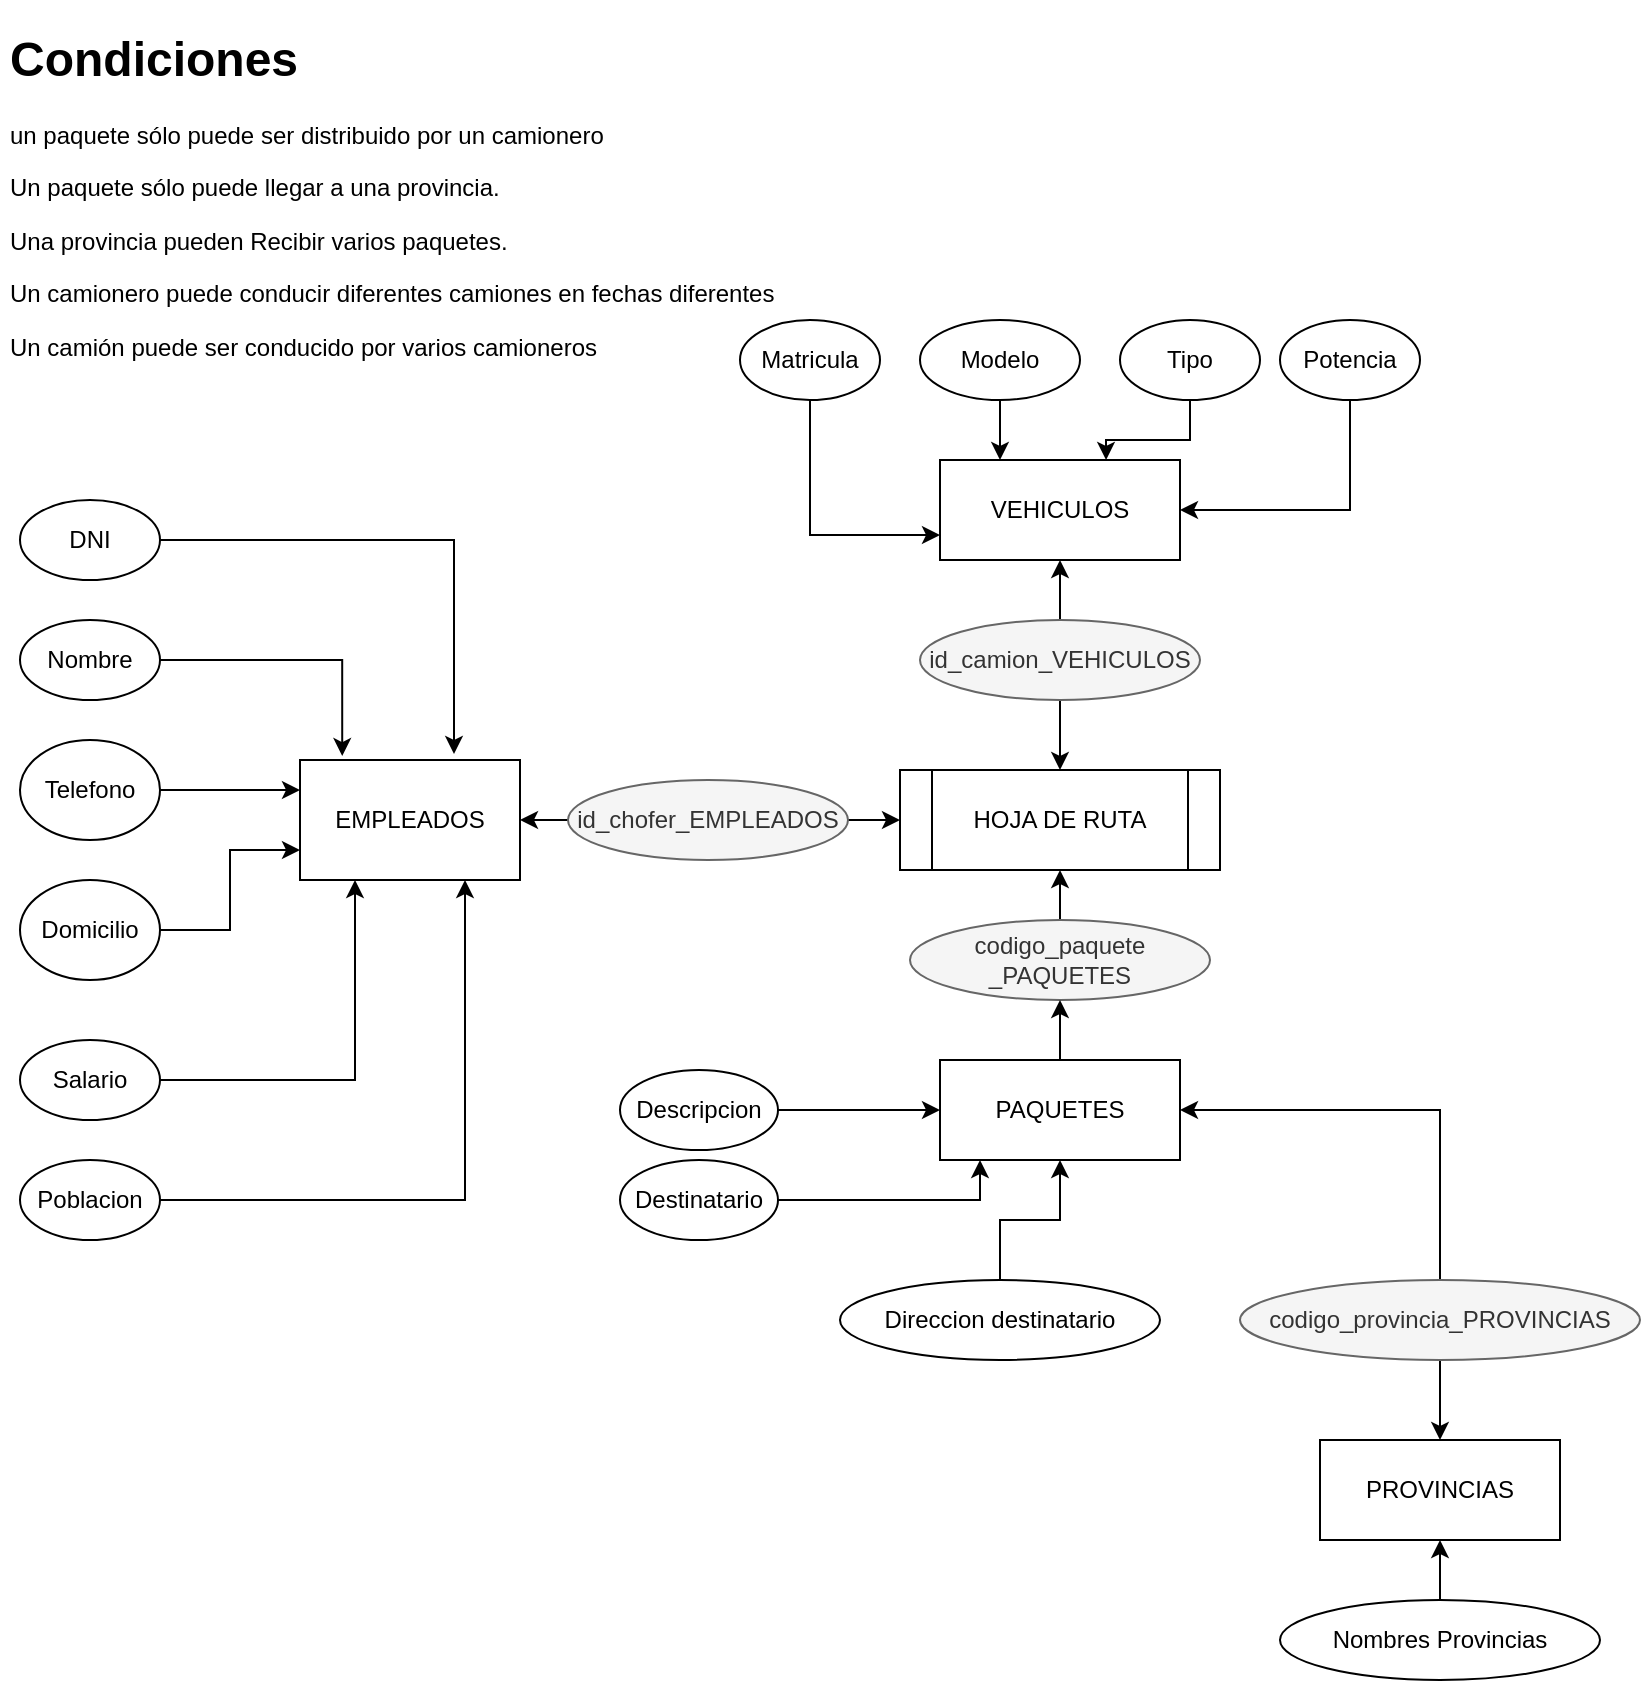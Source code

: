 <mxfile version="21.8.0" type="github">
  <diagram name="Página-1" id="VWQp12XiBtrypJcTA8aB">
    <mxGraphModel dx="1707" dy="446" grid="1" gridSize="10" guides="1" tooltips="1" connect="1" arrows="1" fold="1" page="1" pageScale="1" pageWidth="827" pageHeight="1169" math="0" shadow="0">
      <root>
        <mxCell id="0" />
        <mxCell id="1" parent="0" />
        <mxCell id="jdRYJVU8FKrkLT1MpKn8-1" value="EMPLEADOS" style="rounded=0;whiteSpace=wrap;html=1;" parent="1" vertex="1">
          <mxGeometry x="140" y="390" width="110" height="60" as="geometry" />
        </mxCell>
        <mxCell id="jdRYJVU8FKrkLT1MpKn8-2" value="&lt;h1&gt;Condiciones&lt;/h1&gt;&lt;p&gt;un paquete sólo puede ser distribuido por un camionero&lt;/p&gt;&lt;p&gt;Un paquete sólo puede llegar a una provincia.&amp;nbsp;&lt;/p&gt;&lt;p&gt;Una provincia pueden Recibir varios paquetes.&lt;/p&gt;&lt;p&gt;Un camionero puede conducir diferentes camiones en fechas diferentes&lt;/p&gt;&lt;p&gt;Un camión puede ser conducido por varios camioneros&lt;/p&gt;" style="text;html=1;strokeColor=none;fillColor=none;spacing=5;spacingTop=-20;whiteSpace=wrap;overflow=hidden;rounded=0;" parent="1" vertex="1">
          <mxGeometry x="-10" y="20" width="400" height="180" as="geometry" />
        </mxCell>
        <mxCell id="jdRYJVU8FKrkLT1MpKn8-6" value="HOJA DE RUTA" style="shape=process;whiteSpace=wrap;html=1;backgroundOutline=1;" parent="1" vertex="1">
          <mxGeometry x="440" y="395" width="160" height="50" as="geometry" />
        </mxCell>
        <mxCell id="s3asMOoS13K_D8MnPEIR-34" style="edgeStyle=orthogonalEdgeStyle;rounded=0;orthogonalLoop=1;jettySize=auto;html=1;entryX=1;entryY=0.5;entryDx=0;entryDy=0;" edge="1" parent="1" source="jdRYJVU8FKrkLT1MpKn8-7" target="jdRYJVU8FKrkLT1MpKn8-1">
          <mxGeometry relative="1" as="geometry" />
        </mxCell>
        <mxCell id="s3asMOoS13K_D8MnPEIR-35" style="edgeStyle=orthogonalEdgeStyle;rounded=0;orthogonalLoop=1;jettySize=auto;html=1;entryX=0;entryY=0.5;entryDx=0;entryDy=0;" edge="1" parent="1" source="jdRYJVU8FKrkLT1MpKn8-7" target="jdRYJVU8FKrkLT1MpKn8-6">
          <mxGeometry relative="1" as="geometry" />
        </mxCell>
        <mxCell id="jdRYJVU8FKrkLT1MpKn8-7" value="id_chofer_EMPLEADOS" style="ellipse;whiteSpace=wrap;html=1;fillColor=#f5f5f5;fontColor=#333333;strokeColor=#666666;" parent="1" vertex="1">
          <mxGeometry x="274" y="400" width="140" height="40" as="geometry" />
        </mxCell>
        <mxCell id="s3asMOoS13K_D8MnPEIR-38" style="edgeStyle=orthogonalEdgeStyle;rounded=0;orthogonalLoop=1;jettySize=auto;html=1;entryX=0.5;entryY=0;entryDx=0;entryDy=0;" edge="1" parent="1" source="jdRYJVU8FKrkLT1MpKn8-8" target="jdRYJVU8FKrkLT1MpKn8-6">
          <mxGeometry relative="1" as="geometry" />
        </mxCell>
        <mxCell id="s3asMOoS13K_D8MnPEIR-55" style="edgeStyle=orthogonalEdgeStyle;rounded=0;orthogonalLoop=1;jettySize=auto;html=1;entryX=0.5;entryY=1;entryDx=0;entryDy=0;" edge="1" parent="1" source="jdRYJVU8FKrkLT1MpKn8-8" target="s3asMOoS13K_D8MnPEIR-53">
          <mxGeometry relative="1" as="geometry" />
        </mxCell>
        <mxCell id="jdRYJVU8FKrkLT1MpKn8-8" value="id_camion_VEHICULOS" style="ellipse;whiteSpace=wrap;html=1;fillColor=#f5f5f5;fontColor=#333333;strokeColor=#666666;" parent="1" vertex="1">
          <mxGeometry x="450" y="320" width="140" height="40" as="geometry" />
        </mxCell>
        <mxCell id="s3asMOoS13K_D8MnPEIR-39" style="edgeStyle=orthogonalEdgeStyle;rounded=0;orthogonalLoop=1;jettySize=auto;html=1;entryX=0.5;entryY=1;entryDx=0;entryDy=0;" edge="1" parent="1" source="jdRYJVU8FKrkLT1MpKn8-9" target="jdRYJVU8FKrkLT1MpKn8-6">
          <mxGeometry relative="1" as="geometry" />
        </mxCell>
        <mxCell id="jdRYJVU8FKrkLT1MpKn8-9" value="codigo_paquete&lt;br&gt;_PAQUETES" style="ellipse;whiteSpace=wrap;html=1;fillColor=#f5f5f5;fontColor=#333333;strokeColor=#666666;" parent="1" vertex="1">
          <mxGeometry x="445" y="470" width="150" height="40" as="geometry" />
        </mxCell>
        <mxCell id="s3asMOoS13K_D8MnPEIR-4" style="edgeStyle=orthogonalEdgeStyle;rounded=0;orthogonalLoop=1;jettySize=auto;html=1;entryX=0.5;entryY=1;entryDx=0;entryDy=0;" edge="1" parent="1" source="s3asMOoS13K_D8MnPEIR-1" target="jdRYJVU8FKrkLT1MpKn8-9">
          <mxGeometry relative="1" as="geometry" />
        </mxCell>
        <mxCell id="s3asMOoS13K_D8MnPEIR-1" value="PAQUETES" style="rounded=0;whiteSpace=wrap;html=1;" vertex="1" parent="1">
          <mxGeometry x="460" y="540" width="120" height="50" as="geometry" />
        </mxCell>
        <mxCell id="s3asMOoS13K_D8MnPEIR-32" style="edgeStyle=orthogonalEdgeStyle;rounded=0;orthogonalLoop=1;jettySize=auto;html=1;entryX=0.75;entryY=1;entryDx=0;entryDy=0;" edge="1" parent="1" source="s3asMOoS13K_D8MnPEIR-9" target="jdRYJVU8FKrkLT1MpKn8-1">
          <mxGeometry relative="1" as="geometry" />
        </mxCell>
        <mxCell id="s3asMOoS13K_D8MnPEIR-9" value="Poblacion&lt;br&gt;" style="ellipse;whiteSpace=wrap;html=1;" vertex="1" parent="1">
          <mxGeometry y="590" width="70" height="40" as="geometry" />
        </mxCell>
        <mxCell id="s3asMOoS13K_D8MnPEIR-10" value="Salario" style="ellipse;whiteSpace=wrap;html=1;" vertex="1" parent="1">
          <mxGeometry y="530" width="70" height="40" as="geometry" />
        </mxCell>
        <mxCell id="s3asMOoS13K_D8MnPEIR-27" style="edgeStyle=orthogonalEdgeStyle;rounded=0;orthogonalLoop=1;jettySize=auto;html=1;entryX=0;entryY=0.75;entryDx=0;entryDy=0;" edge="1" parent="1" source="s3asMOoS13K_D8MnPEIR-11" target="jdRYJVU8FKrkLT1MpKn8-1">
          <mxGeometry relative="1" as="geometry" />
        </mxCell>
        <mxCell id="s3asMOoS13K_D8MnPEIR-11" value="Domicilio" style="ellipse;whiteSpace=wrap;html=1;" vertex="1" parent="1">
          <mxGeometry y="450" width="70" height="50" as="geometry" />
        </mxCell>
        <mxCell id="s3asMOoS13K_D8MnPEIR-26" style="edgeStyle=orthogonalEdgeStyle;rounded=0;orthogonalLoop=1;jettySize=auto;html=1;entryX=0;entryY=0.25;entryDx=0;entryDy=0;" edge="1" parent="1" source="s3asMOoS13K_D8MnPEIR-12" target="jdRYJVU8FKrkLT1MpKn8-1">
          <mxGeometry relative="1" as="geometry" />
        </mxCell>
        <mxCell id="s3asMOoS13K_D8MnPEIR-12" value="Telefono" style="ellipse;whiteSpace=wrap;html=1;" vertex="1" parent="1">
          <mxGeometry y="380" width="70" height="50" as="geometry" />
        </mxCell>
        <mxCell id="s3asMOoS13K_D8MnPEIR-13" value="Nombre" style="ellipse;whiteSpace=wrap;html=1;" vertex="1" parent="1">
          <mxGeometry y="320" width="70" height="40" as="geometry" />
        </mxCell>
        <mxCell id="s3asMOoS13K_D8MnPEIR-14" value="DNI" style="ellipse;whiteSpace=wrap;html=1;" vertex="1" parent="1">
          <mxGeometry y="260" width="70" height="40" as="geometry" />
        </mxCell>
        <mxCell id="s3asMOoS13K_D8MnPEIR-21" style="edgeStyle=orthogonalEdgeStyle;rounded=0;orthogonalLoop=1;jettySize=auto;html=1;entryX=0.7;entryY=-0.05;entryDx=0;entryDy=0;entryPerimeter=0;" edge="1" parent="1" source="s3asMOoS13K_D8MnPEIR-14" target="jdRYJVU8FKrkLT1MpKn8-1">
          <mxGeometry relative="1" as="geometry" />
        </mxCell>
        <mxCell id="s3asMOoS13K_D8MnPEIR-25" style="edgeStyle=orthogonalEdgeStyle;rounded=0;orthogonalLoop=1;jettySize=auto;html=1;entryX=0.192;entryY=-0.033;entryDx=0;entryDy=0;entryPerimeter=0;" edge="1" parent="1" source="s3asMOoS13K_D8MnPEIR-13" target="jdRYJVU8FKrkLT1MpKn8-1">
          <mxGeometry relative="1" as="geometry" />
        </mxCell>
        <mxCell id="s3asMOoS13K_D8MnPEIR-28" style="edgeStyle=orthogonalEdgeStyle;rounded=0;orthogonalLoop=1;jettySize=auto;html=1;entryX=0.25;entryY=1;entryDx=0;entryDy=0;" edge="1" parent="1" source="s3asMOoS13K_D8MnPEIR-10" target="jdRYJVU8FKrkLT1MpKn8-1">
          <mxGeometry relative="1" as="geometry" />
        </mxCell>
        <mxCell id="s3asMOoS13K_D8MnPEIR-43" style="edgeStyle=orthogonalEdgeStyle;rounded=0;orthogonalLoop=1;jettySize=auto;html=1;entryX=0;entryY=0.5;entryDx=0;entryDy=0;" edge="1" parent="1" source="s3asMOoS13K_D8MnPEIR-40" target="s3asMOoS13K_D8MnPEIR-1">
          <mxGeometry relative="1" as="geometry" />
        </mxCell>
        <mxCell id="s3asMOoS13K_D8MnPEIR-40" value="Descripcion" style="ellipse;whiteSpace=wrap;html=1;" vertex="1" parent="1">
          <mxGeometry x="300" y="545" width="79" height="40" as="geometry" />
        </mxCell>
        <mxCell id="s3asMOoS13K_D8MnPEIR-45" style="edgeStyle=orthogonalEdgeStyle;rounded=0;orthogonalLoop=1;jettySize=auto;html=1;" edge="1" parent="1" source="s3asMOoS13K_D8MnPEIR-41">
          <mxGeometry relative="1" as="geometry">
            <mxPoint x="480" y="590" as="targetPoint" />
            <Array as="points">
              <mxPoint x="480" y="610" />
              <mxPoint x="480" y="590" />
            </Array>
          </mxGeometry>
        </mxCell>
        <mxCell id="s3asMOoS13K_D8MnPEIR-41" value="Destinatario" style="ellipse;whiteSpace=wrap;html=1;" vertex="1" parent="1">
          <mxGeometry x="300" y="590" width="79" height="40" as="geometry" />
        </mxCell>
        <mxCell id="s3asMOoS13K_D8MnPEIR-66" style="edgeStyle=orthogonalEdgeStyle;rounded=0;orthogonalLoop=1;jettySize=auto;html=1;entryX=0.5;entryY=1;entryDx=0;entryDy=0;" edge="1" parent="1" source="s3asMOoS13K_D8MnPEIR-42" target="s3asMOoS13K_D8MnPEIR-1">
          <mxGeometry relative="1" as="geometry" />
        </mxCell>
        <mxCell id="s3asMOoS13K_D8MnPEIR-42" value="Direccion destinatario" style="ellipse;whiteSpace=wrap;html=1;" vertex="1" parent="1">
          <mxGeometry x="410" y="650" width="160" height="40" as="geometry" />
        </mxCell>
        <mxCell id="s3asMOoS13K_D8MnPEIR-48" style="edgeStyle=orthogonalEdgeStyle;rounded=0;orthogonalLoop=1;jettySize=auto;html=1;entryX=1;entryY=0.5;entryDx=0;entryDy=0;exitX=0.5;exitY=0;exitDx=0;exitDy=0;" edge="1" parent="1" source="s3asMOoS13K_D8MnPEIR-47" target="s3asMOoS13K_D8MnPEIR-1">
          <mxGeometry relative="1" as="geometry" />
        </mxCell>
        <mxCell id="s3asMOoS13K_D8MnPEIR-52" style="edgeStyle=orthogonalEdgeStyle;rounded=0;orthogonalLoop=1;jettySize=auto;html=1;entryX=0.5;entryY=0;entryDx=0;entryDy=0;" edge="1" parent="1" source="s3asMOoS13K_D8MnPEIR-47" target="s3asMOoS13K_D8MnPEIR-49">
          <mxGeometry relative="1" as="geometry" />
        </mxCell>
        <mxCell id="s3asMOoS13K_D8MnPEIR-47" value="codigo_provincia_PROVINCIAS" style="ellipse;whiteSpace=wrap;html=1;fillColor=#f5f5f5;fontColor=#333333;strokeColor=#666666;" vertex="1" parent="1">
          <mxGeometry x="610" y="650" width="200" height="40" as="geometry" />
        </mxCell>
        <mxCell id="s3asMOoS13K_D8MnPEIR-49" value="PROVINCIAS" style="rounded=0;whiteSpace=wrap;html=1;" vertex="1" parent="1">
          <mxGeometry x="650" y="730" width="120" height="50" as="geometry" />
        </mxCell>
        <mxCell id="s3asMOoS13K_D8MnPEIR-51" style="edgeStyle=orthogonalEdgeStyle;rounded=0;orthogonalLoop=1;jettySize=auto;html=1;entryX=0.5;entryY=1;entryDx=0;entryDy=0;" edge="1" parent="1" source="s3asMOoS13K_D8MnPEIR-50" target="s3asMOoS13K_D8MnPEIR-49">
          <mxGeometry relative="1" as="geometry" />
        </mxCell>
        <mxCell id="s3asMOoS13K_D8MnPEIR-50" value="Nombres Provincias" style="ellipse;whiteSpace=wrap;html=1;" vertex="1" parent="1">
          <mxGeometry x="630" y="810" width="160" height="40" as="geometry" />
        </mxCell>
        <mxCell id="s3asMOoS13K_D8MnPEIR-53" value="VEHICULOS" style="rounded=0;whiteSpace=wrap;html=1;" vertex="1" parent="1">
          <mxGeometry x="460" y="240" width="120" height="50" as="geometry" />
        </mxCell>
        <mxCell id="s3asMOoS13K_D8MnPEIR-60" style="edgeStyle=orthogonalEdgeStyle;rounded=0;orthogonalLoop=1;jettySize=auto;html=1;entryX=0;entryY=0.75;entryDx=0;entryDy=0;exitX=0.5;exitY=1;exitDx=0;exitDy=0;" edge="1" parent="1" source="s3asMOoS13K_D8MnPEIR-56" target="s3asMOoS13K_D8MnPEIR-53">
          <mxGeometry relative="1" as="geometry" />
        </mxCell>
        <mxCell id="s3asMOoS13K_D8MnPEIR-56" value="Matricula" style="ellipse;whiteSpace=wrap;html=1;" vertex="1" parent="1">
          <mxGeometry x="360" y="170" width="70" height="40" as="geometry" />
        </mxCell>
        <mxCell id="s3asMOoS13K_D8MnPEIR-63" style="edgeStyle=orthogonalEdgeStyle;rounded=0;orthogonalLoop=1;jettySize=auto;html=1;entryX=0.25;entryY=0;entryDx=0;entryDy=0;" edge="1" parent="1" source="s3asMOoS13K_D8MnPEIR-57" target="s3asMOoS13K_D8MnPEIR-53">
          <mxGeometry relative="1" as="geometry" />
        </mxCell>
        <mxCell id="s3asMOoS13K_D8MnPEIR-57" value="Modelo" style="ellipse;whiteSpace=wrap;html=1;" vertex="1" parent="1">
          <mxGeometry x="450" y="170" width="80" height="40" as="geometry" />
        </mxCell>
        <mxCell id="s3asMOoS13K_D8MnPEIR-58" value="Tipo" style="ellipse;whiteSpace=wrap;html=1;" vertex="1" parent="1">
          <mxGeometry x="550" y="170" width="70" height="40" as="geometry" />
        </mxCell>
        <mxCell id="s3asMOoS13K_D8MnPEIR-65" style="edgeStyle=orthogonalEdgeStyle;rounded=0;orthogonalLoop=1;jettySize=auto;html=1;entryX=1;entryY=0.5;entryDx=0;entryDy=0;exitX=0.5;exitY=1;exitDx=0;exitDy=0;" edge="1" parent="1" source="s3asMOoS13K_D8MnPEIR-59" target="s3asMOoS13K_D8MnPEIR-53">
          <mxGeometry relative="1" as="geometry" />
        </mxCell>
        <mxCell id="s3asMOoS13K_D8MnPEIR-59" value="Potencia" style="ellipse;whiteSpace=wrap;html=1;" vertex="1" parent="1">
          <mxGeometry x="630" y="170" width="70" height="40" as="geometry" />
        </mxCell>
        <mxCell id="s3asMOoS13K_D8MnPEIR-64" style="edgeStyle=orthogonalEdgeStyle;rounded=0;orthogonalLoop=1;jettySize=auto;html=1;entryX=0.692;entryY=0;entryDx=0;entryDy=0;entryPerimeter=0;" edge="1" parent="1" source="s3asMOoS13K_D8MnPEIR-58" target="s3asMOoS13K_D8MnPEIR-53">
          <mxGeometry relative="1" as="geometry" />
        </mxCell>
      </root>
    </mxGraphModel>
  </diagram>
</mxfile>

